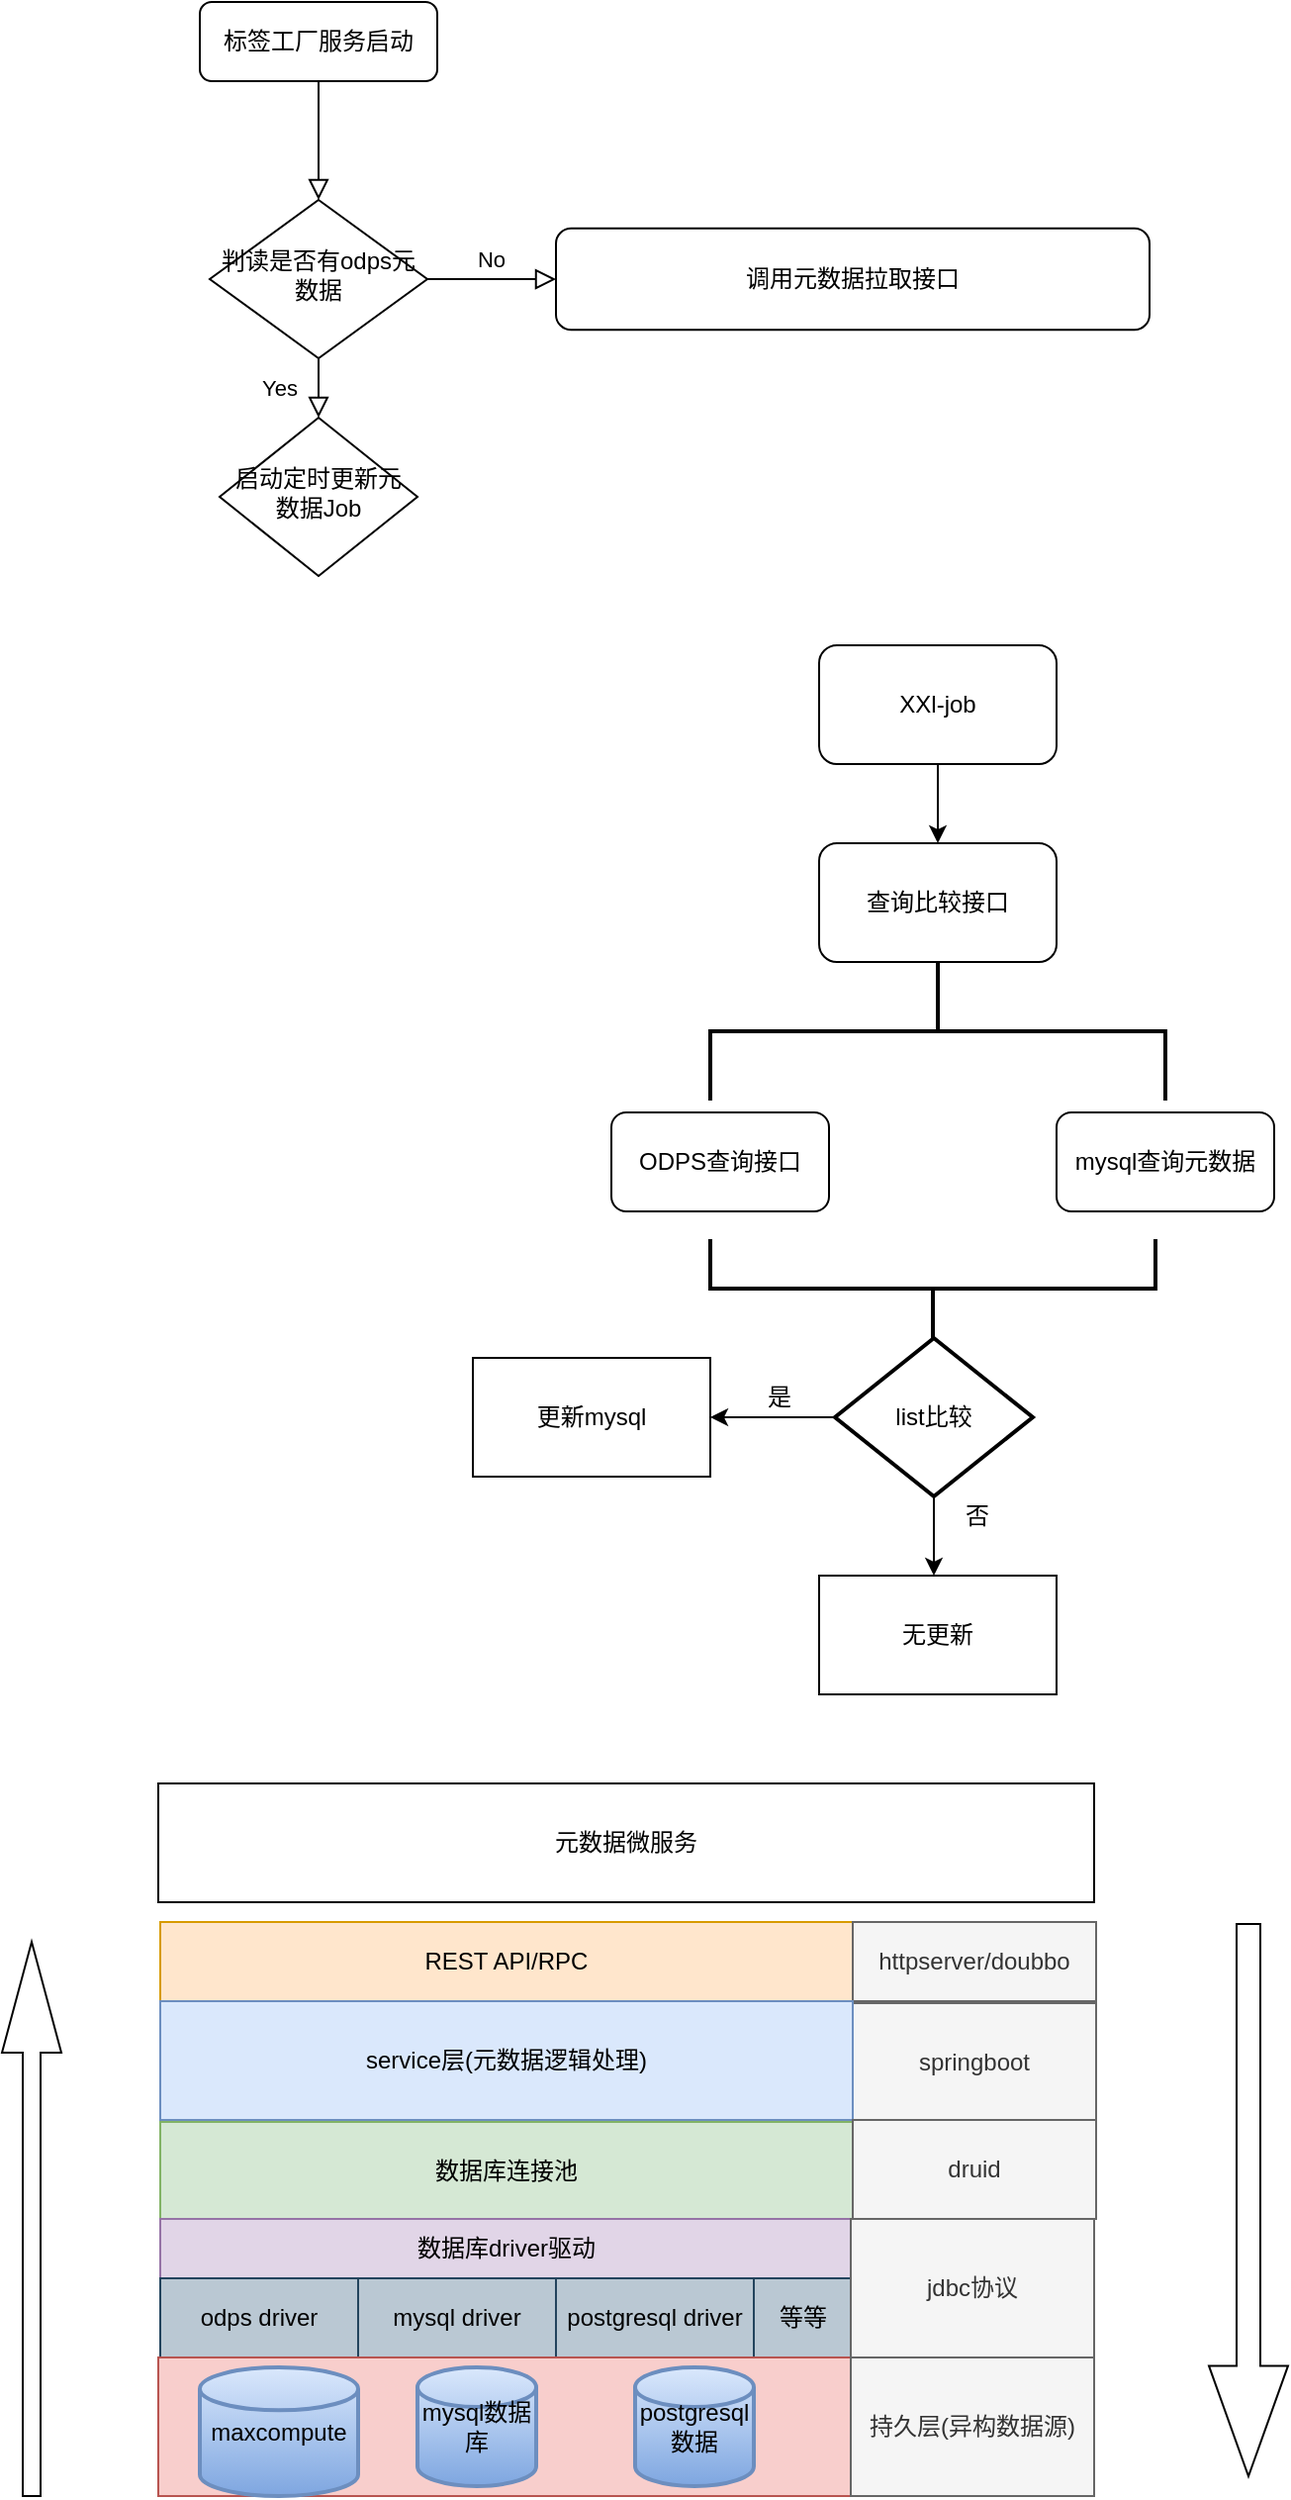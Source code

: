 <mxfile version="14.8.4" type="github">
  <diagram id="C5RBs43oDa-KdzZeNtuy" name="Page-1">
    <mxGraphModel dx="1550" dy="835" grid="1" gridSize="10" guides="1" tooltips="1" connect="1" arrows="1" fold="1" page="1" pageScale="1" pageWidth="827" pageHeight="1169" math="0" shadow="0">
      <root>
        <mxCell id="WIyWlLk6GJQsqaUBKTNV-0" />
        <mxCell id="WIyWlLk6GJQsqaUBKTNV-1" parent="WIyWlLk6GJQsqaUBKTNV-0" />
        <mxCell id="WIyWlLk6GJQsqaUBKTNV-2" value="" style="rounded=0;html=1;jettySize=auto;orthogonalLoop=1;fontSize=11;endArrow=block;endFill=0;endSize=8;strokeWidth=1;shadow=0;labelBackgroundColor=none;edgeStyle=orthogonalEdgeStyle;" parent="WIyWlLk6GJQsqaUBKTNV-1" source="WIyWlLk6GJQsqaUBKTNV-3" target="WIyWlLk6GJQsqaUBKTNV-6" edge="1">
          <mxGeometry relative="1" as="geometry" />
        </mxCell>
        <mxCell id="WIyWlLk6GJQsqaUBKTNV-3" value="标签工厂服务启动" style="rounded=1;whiteSpace=wrap;html=1;fontSize=12;glass=0;strokeWidth=1;shadow=0;" parent="WIyWlLk6GJQsqaUBKTNV-1" vertex="1">
          <mxGeometry x="160" y="80" width="120" height="40" as="geometry" />
        </mxCell>
        <mxCell id="WIyWlLk6GJQsqaUBKTNV-4" value="Yes" style="rounded=0;html=1;jettySize=auto;orthogonalLoop=1;fontSize=11;endArrow=block;endFill=0;endSize=8;strokeWidth=1;shadow=0;labelBackgroundColor=none;edgeStyle=orthogonalEdgeStyle;" parent="WIyWlLk6GJQsqaUBKTNV-1" source="WIyWlLk6GJQsqaUBKTNV-6" target="WIyWlLk6GJQsqaUBKTNV-10" edge="1">
          <mxGeometry y="20" relative="1" as="geometry">
            <mxPoint as="offset" />
          </mxGeometry>
        </mxCell>
        <mxCell id="WIyWlLk6GJQsqaUBKTNV-5" value="No" style="edgeStyle=orthogonalEdgeStyle;rounded=0;html=1;jettySize=auto;orthogonalLoop=1;fontSize=11;endArrow=block;endFill=0;endSize=8;strokeWidth=1;shadow=0;labelBackgroundColor=none;" parent="WIyWlLk6GJQsqaUBKTNV-1" source="WIyWlLk6GJQsqaUBKTNV-6" target="WIyWlLk6GJQsqaUBKTNV-7" edge="1">
          <mxGeometry y="10" relative="1" as="geometry">
            <mxPoint as="offset" />
          </mxGeometry>
        </mxCell>
        <mxCell id="WIyWlLk6GJQsqaUBKTNV-6" value="判读是否有odps元数据" style="rhombus;whiteSpace=wrap;html=1;shadow=0;fontFamily=Helvetica;fontSize=12;align=center;strokeWidth=1;spacing=6;spacingTop=-4;" parent="WIyWlLk6GJQsqaUBKTNV-1" vertex="1">
          <mxGeometry x="165" y="180" width="110" height="80" as="geometry" />
        </mxCell>
        <mxCell id="WIyWlLk6GJQsqaUBKTNV-7" value="调用元数据拉取接口" style="rounded=1;whiteSpace=wrap;html=1;fontSize=12;glass=0;strokeWidth=1;shadow=0;" parent="WIyWlLk6GJQsqaUBKTNV-1" vertex="1">
          <mxGeometry x="340" y="194.38" width="300" height="51.25" as="geometry" />
        </mxCell>
        <mxCell id="WIyWlLk6GJQsqaUBKTNV-10" value="启动定时更新元数据Job" style="rhombus;whiteSpace=wrap;html=1;shadow=0;fontFamily=Helvetica;fontSize=12;align=center;strokeWidth=1;spacing=6;spacingTop=-4;" parent="WIyWlLk6GJQsqaUBKTNV-1" vertex="1">
          <mxGeometry x="170" y="290" width="100" height="80" as="geometry" />
        </mxCell>
        <mxCell id="YHfipidxzWeytQN-jVjx-13" value="" style="edgeStyle=orthogonalEdgeStyle;rounded=0;orthogonalLoop=1;jettySize=auto;html=1;" parent="WIyWlLk6GJQsqaUBKTNV-1" source="YHfipidxzWeytQN-jVjx-10" target="YHfipidxzWeytQN-jVjx-12" edge="1">
          <mxGeometry relative="1" as="geometry" />
        </mxCell>
        <mxCell id="YHfipidxzWeytQN-jVjx-10" value="XXl-job" style="rounded=1;whiteSpace=wrap;html=1;" parent="WIyWlLk6GJQsqaUBKTNV-1" vertex="1">
          <mxGeometry x="473" y="405" width="120" height="60" as="geometry" />
        </mxCell>
        <mxCell id="YHfipidxzWeytQN-jVjx-11" value="" style="strokeWidth=2;html=1;shape=mxgraph.flowchart.annotation_2;align=left;labelPosition=right;pointerEvents=1;direction=south;" parent="WIyWlLk6GJQsqaUBKTNV-1" vertex="1">
          <mxGeometry x="418" y="565" width="230" height="70" as="geometry" />
        </mxCell>
        <mxCell id="YHfipidxzWeytQN-jVjx-12" value="查询比较接口" style="rounded=1;whiteSpace=wrap;html=1;" parent="WIyWlLk6GJQsqaUBKTNV-1" vertex="1">
          <mxGeometry x="473" y="505" width="120" height="60" as="geometry" />
        </mxCell>
        <mxCell id="YHfipidxzWeytQN-jVjx-14" value="&lt;span&gt;ODPS查询接口&lt;/span&gt;" style="rounded=1;whiteSpace=wrap;html=1;" parent="WIyWlLk6GJQsqaUBKTNV-1" vertex="1">
          <mxGeometry x="368" y="641" width="110" height="50" as="geometry" />
        </mxCell>
        <mxCell id="YHfipidxzWeytQN-jVjx-15" value="&lt;span&gt;mysql查询元数据&lt;/span&gt;" style="rounded=1;whiteSpace=wrap;html=1;" parent="WIyWlLk6GJQsqaUBKTNV-1" vertex="1">
          <mxGeometry x="593" y="641" width="110" height="50" as="geometry" />
        </mxCell>
        <mxCell id="YHfipidxzWeytQN-jVjx-16" value="" style="strokeWidth=2;html=1;shape=mxgraph.flowchart.annotation_2;align=left;labelPosition=right;pointerEvents=1;direction=north;" parent="WIyWlLk6GJQsqaUBKTNV-1" vertex="1">
          <mxGeometry x="418" y="705" width="225" height="50" as="geometry" />
        </mxCell>
        <mxCell id="YHfipidxzWeytQN-jVjx-21" style="edgeStyle=orthogonalEdgeStyle;rounded=0;orthogonalLoop=1;jettySize=auto;html=1;exitX=0;exitY=0.5;exitDx=0;exitDy=0;exitPerimeter=0;entryX=1;entryY=0.5;entryDx=0;entryDy=0;" parent="WIyWlLk6GJQsqaUBKTNV-1" source="YHfipidxzWeytQN-jVjx-17" target="YHfipidxzWeytQN-jVjx-20" edge="1">
          <mxGeometry relative="1" as="geometry" />
        </mxCell>
        <mxCell id="YHfipidxzWeytQN-jVjx-24" style="edgeStyle=orthogonalEdgeStyle;rounded=0;orthogonalLoop=1;jettySize=auto;html=1;exitX=0.5;exitY=1;exitDx=0;exitDy=0;exitPerimeter=0;" parent="WIyWlLk6GJQsqaUBKTNV-1" source="YHfipidxzWeytQN-jVjx-17" edge="1">
          <mxGeometry relative="1" as="geometry">
            <mxPoint x="531" y="875" as="targetPoint" />
          </mxGeometry>
        </mxCell>
        <mxCell id="YHfipidxzWeytQN-jVjx-17" value="list比较" style="strokeWidth=2;html=1;shape=mxgraph.flowchart.decision;whiteSpace=wrap;" parent="WIyWlLk6GJQsqaUBKTNV-1" vertex="1">
          <mxGeometry x="481" y="755" width="100" height="80" as="geometry" />
        </mxCell>
        <mxCell id="YHfipidxzWeytQN-jVjx-19" value="&lt;font style=&quot;vertical-align: inherit&quot;&gt;&lt;font style=&quot;vertical-align: inherit&quot;&gt;无更新&lt;/font&gt;&lt;/font&gt;" style="rounded=0;whiteSpace=wrap;html=1;" parent="WIyWlLk6GJQsqaUBKTNV-1" vertex="1">
          <mxGeometry x="473" y="875" width="120" height="60" as="geometry" />
        </mxCell>
        <mxCell id="YHfipidxzWeytQN-jVjx-20" value="&lt;font style=&quot;vertical-align: inherit&quot;&gt;&lt;font style=&quot;vertical-align: inherit&quot;&gt;&lt;font style=&quot;vertical-align: inherit&quot;&gt;&lt;font style=&quot;vertical-align: inherit&quot;&gt;&lt;font style=&quot;vertical-align: inherit&quot;&gt;&lt;font style=&quot;vertical-align: inherit&quot;&gt;更新mysql&lt;/font&gt;&lt;/font&gt;&lt;/font&gt;&lt;/font&gt;&lt;/font&gt;&lt;/font&gt;" style="rounded=0;whiteSpace=wrap;html=1;" parent="WIyWlLk6GJQsqaUBKTNV-1" vertex="1">
          <mxGeometry x="298" y="765" width="120" height="60" as="geometry" />
        </mxCell>
        <mxCell id="YHfipidxzWeytQN-jVjx-25" value="是" style="text;html=1;strokeColor=none;fillColor=none;align=center;verticalAlign=middle;whiteSpace=wrap;rounded=0;" parent="WIyWlLk6GJQsqaUBKTNV-1" vertex="1">
          <mxGeometry x="433" y="775" width="40" height="20" as="geometry" />
        </mxCell>
        <mxCell id="YHfipidxzWeytQN-jVjx-26" value="否" style="text;html=1;strokeColor=none;fillColor=none;align=center;verticalAlign=middle;whiteSpace=wrap;rounded=0;" parent="WIyWlLk6GJQsqaUBKTNV-1" vertex="1">
          <mxGeometry x="533" y="835" width="40" height="20" as="geometry" />
        </mxCell>
        <mxCell id="jltaaVhKmZemYznl_OEe-2" value="REST API/RPC" style="rounded=0;whiteSpace=wrap;html=1;fillColor=#ffe6cc;strokeColor=#d79b00;" vertex="1" parent="WIyWlLk6GJQsqaUBKTNV-1">
          <mxGeometry x="140" y="1050" width="350" height="40" as="geometry" />
        </mxCell>
        <mxCell id="jltaaVhKmZemYznl_OEe-3" value="httpserver/doubbo" style="rounded=0;whiteSpace=wrap;html=1;fillColor=#f5f5f5;strokeColor=#666666;fontColor=#333333;" vertex="1" parent="WIyWlLk6GJQsqaUBKTNV-1">
          <mxGeometry x="490" y="1050" width="123" height="40" as="geometry" />
        </mxCell>
        <mxCell id="jltaaVhKmZemYznl_OEe-5" value="springboot" style="rounded=0;whiteSpace=wrap;html=1;fillColor=#f5f5f5;strokeColor=#666666;fontColor=#333333;" vertex="1" parent="WIyWlLk6GJQsqaUBKTNV-1">
          <mxGeometry x="490" y="1091" width="123" height="59" as="geometry" />
        </mxCell>
        <mxCell id="jltaaVhKmZemYznl_OEe-6" value="数据库连接池" style="rounded=0;whiteSpace=wrap;html=1;fillColor=#d5e8d4;strokeColor=#82b366;" vertex="1" parent="WIyWlLk6GJQsqaUBKTNV-1">
          <mxGeometry x="140" y="1151" width="350" height="49" as="geometry" />
        </mxCell>
        <mxCell id="jltaaVhKmZemYznl_OEe-7" value="&lt;span&gt;service层(元数据逻辑处理)&lt;/span&gt;" style="rounded=0;whiteSpace=wrap;html=1;fillColor=#dae8fc;strokeColor=#6c8ebf;" vertex="1" parent="WIyWlLk6GJQsqaUBKTNV-1">
          <mxGeometry x="140" y="1090" width="350" height="60" as="geometry" />
        </mxCell>
        <mxCell id="jltaaVhKmZemYznl_OEe-8" value="druid" style="rounded=0;whiteSpace=wrap;html=1;fillColor=#f5f5f5;strokeColor=#666666;fontColor=#333333;" vertex="1" parent="WIyWlLk6GJQsqaUBKTNV-1">
          <mxGeometry x="490" y="1150" width="123" height="50" as="geometry" />
        </mxCell>
        <mxCell id="jltaaVhKmZemYznl_OEe-9" value="数据库driver驱动" style="rounded=0;whiteSpace=wrap;html=1;fillColor=#e1d5e7;strokeColor=#9673a6;" vertex="1" parent="WIyWlLk6GJQsqaUBKTNV-1">
          <mxGeometry x="140" y="1200" width="350" height="30" as="geometry" />
        </mxCell>
        <mxCell id="jltaaVhKmZemYznl_OEe-11" value="odps driver" style="rounded=0;whiteSpace=wrap;html=1;fillColor=#bac8d3;strokeColor=#23445d;" vertex="1" parent="WIyWlLk6GJQsqaUBKTNV-1">
          <mxGeometry x="140" y="1230" width="100" height="40" as="geometry" />
        </mxCell>
        <mxCell id="jltaaVhKmZemYznl_OEe-12" value="mysql driver" style="rounded=0;whiteSpace=wrap;html=1;fillColor=#bac8d3;strokeColor=#23445d;" vertex="1" parent="WIyWlLk6GJQsqaUBKTNV-1">
          <mxGeometry x="240" y="1230" width="100" height="40" as="geometry" />
        </mxCell>
        <mxCell id="jltaaVhKmZemYznl_OEe-13" value="postgresql driver" style="rounded=0;whiteSpace=wrap;html=1;fillColor=#bac8d3;strokeColor=#23445d;" vertex="1" parent="WIyWlLk6GJQsqaUBKTNV-1">
          <mxGeometry x="340" y="1230" width="100" height="40" as="geometry" />
        </mxCell>
        <mxCell id="jltaaVhKmZemYznl_OEe-14" value="等等" style="rounded=0;whiteSpace=wrap;html=1;fillColor=#bac8d3;strokeColor=#23445d;" vertex="1" parent="WIyWlLk6GJQsqaUBKTNV-1">
          <mxGeometry x="440" y="1230" width="50" height="40" as="geometry" />
        </mxCell>
        <mxCell id="jltaaVhKmZemYznl_OEe-15" value="jdbc协议" style="rounded=0;whiteSpace=wrap;html=1;fillColor=#f5f5f5;strokeColor=#666666;fontColor=#333333;" vertex="1" parent="WIyWlLk6GJQsqaUBKTNV-1">
          <mxGeometry x="489" y="1200" width="123" height="70" as="geometry" />
        </mxCell>
        <mxCell id="jltaaVhKmZemYznl_OEe-16" value="" style="rounded=0;whiteSpace=wrap;html=1;fillColor=#f8cecc;strokeColor=#b85450;" vertex="1" parent="WIyWlLk6GJQsqaUBKTNV-1">
          <mxGeometry x="139" y="1270" width="350" height="70" as="geometry" />
        </mxCell>
        <mxCell id="jltaaVhKmZemYznl_OEe-17" value="maxcompute" style="strokeWidth=2;html=1;shape=mxgraph.flowchart.database;whiteSpace=wrap;gradientColor=#7ea6e0;fillColor=#dae8fc;strokeColor=#6c8ebf;" vertex="1" parent="WIyWlLk6GJQsqaUBKTNV-1">
          <mxGeometry x="160" y="1275" width="80" height="65" as="geometry" />
        </mxCell>
        <mxCell id="jltaaVhKmZemYznl_OEe-18" value="mysql数据库" style="strokeWidth=2;html=1;shape=mxgraph.flowchart.database;whiteSpace=wrap;gradientColor=#7ea6e0;fillColor=#dae8fc;strokeColor=#6c8ebf;" vertex="1" parent="WIyWlLk6GJQsqaUBKTNV-1">
          <mxGeometry x="270" y="1275" width="60" height="60" as="geometry" />
        </mxCell>
        <mxCell id="jltaaVhKmZemYznl_OEe-19" value="postgresql数据" style="strokeWidth=2;html=1;shape=mxgraph.flowchart.database;whiteSpace=wrap;gradientColor=#7ea6e0;fillColor=#dae8fc;strokeColor=#6c8ebf;" vertex="1" parent="WIyWlLk6GJQsqaUBKTNV-1">
          <mxGeometry x="380" y="1275" width="60" height="60" as="geometry" />
        </mxCell>
        <mxCell id="jltaaVhKmZemYznl_OEe-21" value="持久层(异构数据源)" style="rounded=0;whiteSpace=wrap;html=1;fillColor=#f5f5f5;strokeColor=#666666;fontColor=#333333;" vertex="1" parent="WIyWlLk6GJQsqaUBKTNV-1">
          <mxGeometry x="489" y="1270" width="123" height="70" as="geometry" />
        </mxCell>
        <mxCell id="jltaaVhKmZemYznl_OEe-22" value="" style="shape=singleArrow;direction=north;whiteSpace=wrap;html=1;" vertex="1" parent="WIyWlLk6GJQsqaUBKTNV-1">
          <mxGeometry x="60" y="1060" width="30" height="280" as="geometry" />
        </mxCell>
        <mxCell id="jltaaVhKmZemYznl_OEe-23" value="" style="shape=singleArrow;direction=south;whiteSpace=wrap;html=1;" vertex="1" parent="WIyWlLk6GJQsqaUBKTNV-1">
          <mxGeometry x="670" y="1051" width="40" height="279" as="geometry" />
        </mxCell>
        <mxCell id="jltaaVhKmZemYznl_OEe-24" value="元数据微服务" style="rounded=0;whiteSpace=wrap;html=1;" vertex="1" parent="WIyWlLk6GJQsqaUBKTNV-1">
          <mxGeometry x="139" y="980" width="473" height="60" as="geometry" />
        </mxCell>
      </root>
    </mxGraphModel>
  </diagram>
</mxfile>
